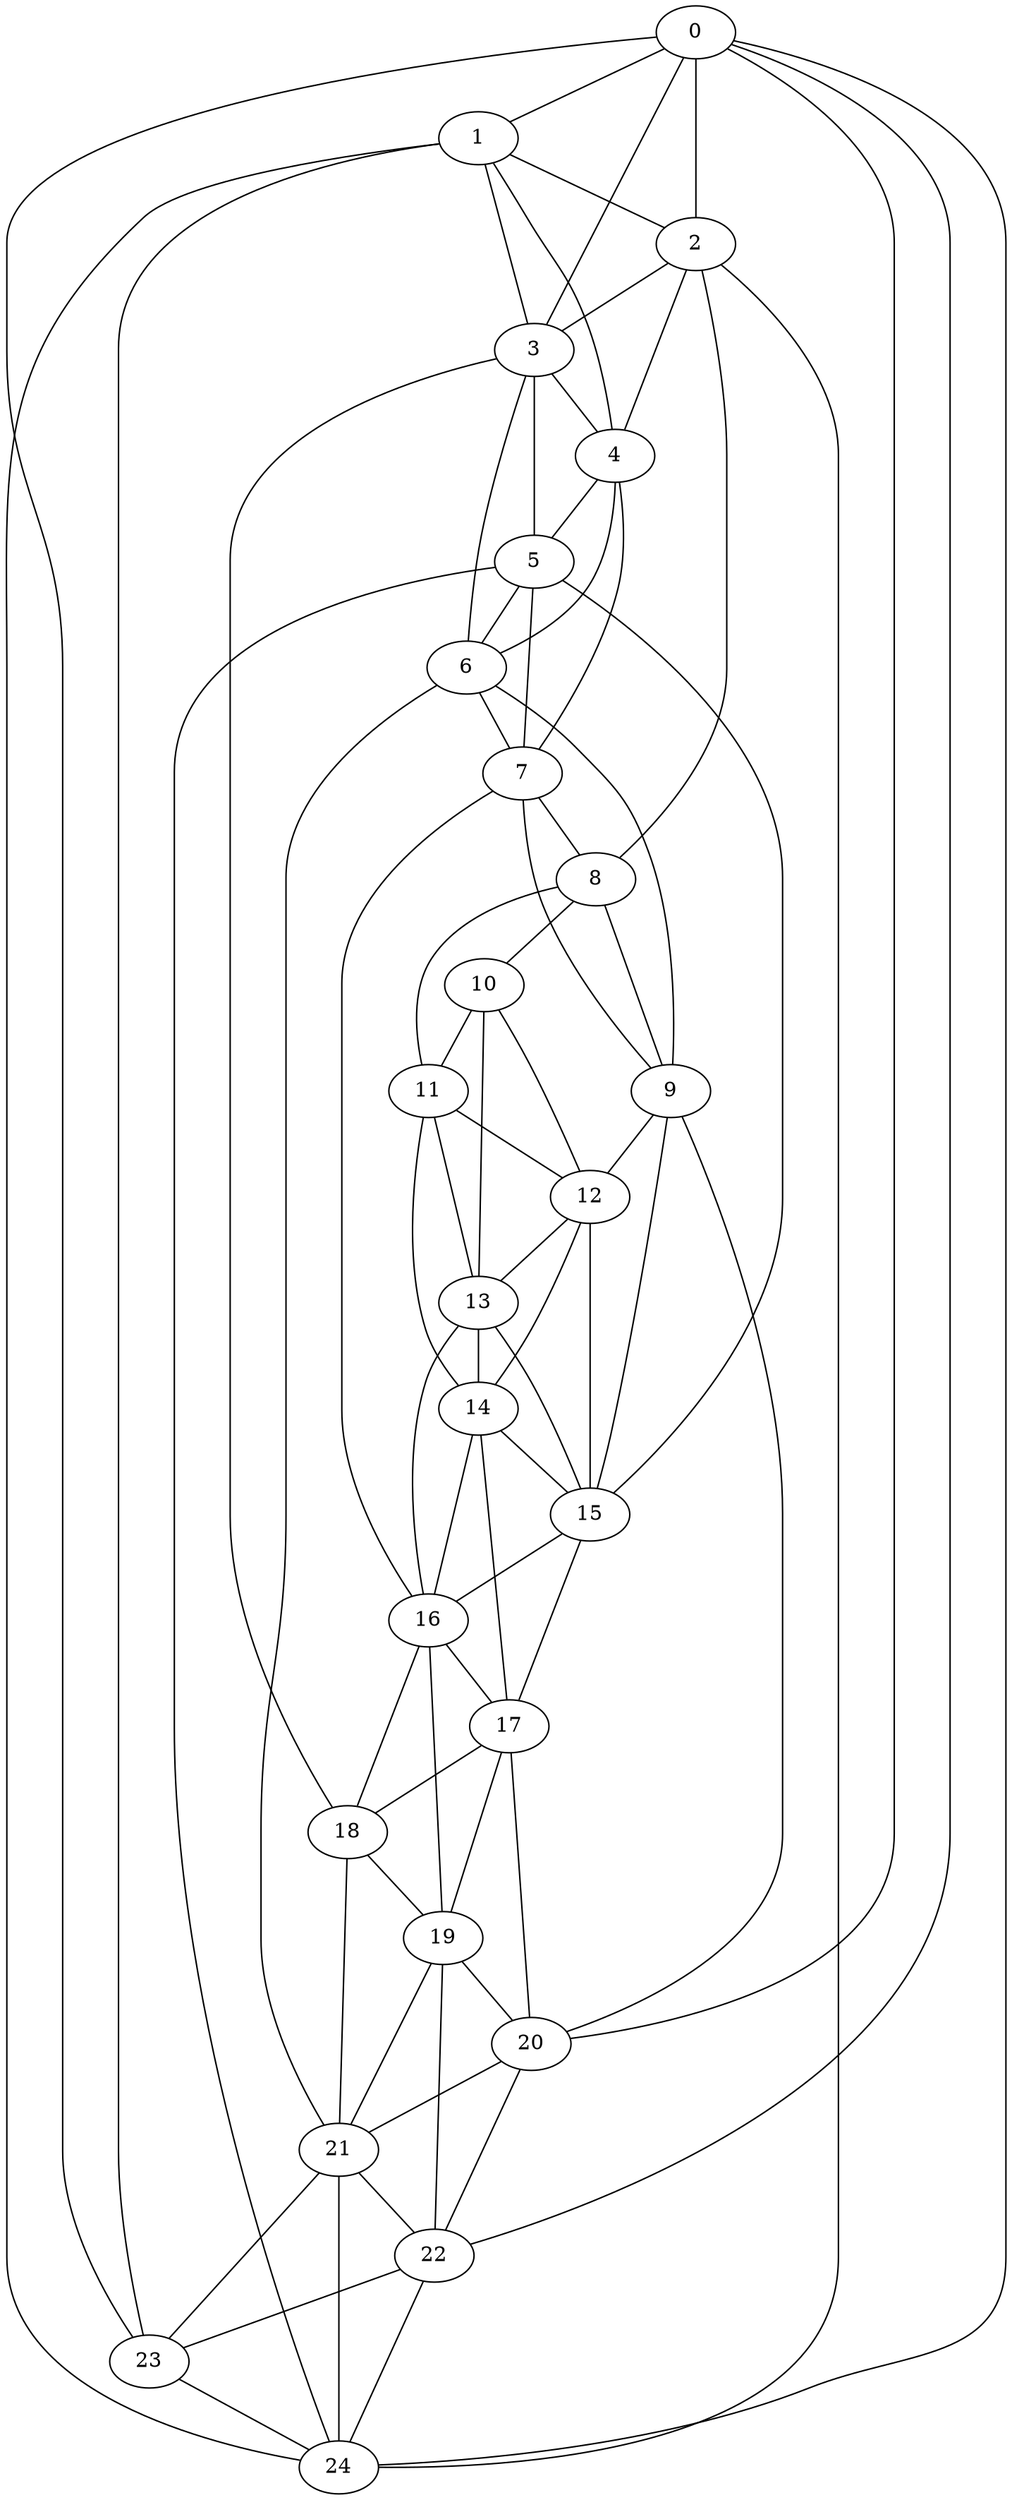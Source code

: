 strict graph "watts_strogatz_graph(25,6,0.1)" {
0;
1;
2;
3;
4;
5;
6;
7;
8;
9;
10;
11;
12;
13;
14;
15;
16;
17;
18;
19;
20;
21;
22;
23;
24;
0 -- 1  [is_available=True, prob="0.944784310883"];
0 -- 2  [is_available=True, prob="0.172355488932"];
0 -- 3  [is_available=True, prob="0.899147679683"];
0 -- 20  [is_available=True, prob="0.591907305396"];
0 -- 22  [is_available=True, prob="1.0"];
0 -- 23  [is_available=True, prob="1.0"];
0 -- 24  [is_available=True, prob="0.286641284642"];
1 -- 2  [is_available=True, prob="0.00423983147587"];
1 -- 3  [is_available=True, prob="0.581855529837"];
1 -- 4  [is_available=True, prob="0.399579676235"];
1 -- 23  [is_available=True, prob="1.0"];
1 -- 24  [is_available=True, prob="1.0"];
2 -- 3  [is_available=True, prob="1.0"];
2 -- 4  [is_available=True, prob="0.0995442084795"];
2 -- 8  [is_available=True, prob="0.309999106239"];
2 -- 24  [is_available=True, prob="0.671116323481"];
3 -- 4  [is_available=True, prob="1.0"];
3 -- 5  [is_available=True, prob="0.895826345202"];
3 -- 6  [is_available=True, prob="0.0896232982685"];
3 -- 18  [is_available=True, prob="0.377203494315"];
4 -- 5  [is_available=True, prob="0.559355392249"];
4 -- 6  [is_available=True, prob="0.808983644322"];
4 -- 7  [is_available=True, prob="0.974178017559"];
5 -- 6  [is_available=True, prob="0.987023239507"];
5 -- 7  [is_available=True, prob="1.0"];
5 -- 15  [is_available=True, prob="0.404663274077"];
5 -- 24  [is_available=True, prob="0.872651210932"];
6 -- 7  [is_available=True, prob="0.934844682612"];
6 -- 9  [is_available=True, prob="1.0"];
6 -- 21  [is_available=True, prob="1.0"];
7 -- 8  [is_available=True, prob="0.560916932172"];
7 -- 9  [is_available=True, prob="0.271629165028"];
7 -- 16  [is_available=True, prob="1.0"];
8 -- 9  [is_available=True, prob="0.690530727229"];
8 -- 10  [is_available=True, prob="0.278595465019"];
8 -- 11  [is_available=True, prob="1.0"];
9 -- 12  [is_available=True, prob="0.071772183761"];
9 -- 15  [is_available=True, prob="1.0"];
9 -- 20  [is_available=True, prob="0.499725613062"];
10 -- 11  [is_available=True, prob="0.0928936531426"];
10 -- 12  [is_available=True, prob="1.0"];
10 -- 13  [is_available=True, prob="0.234760073975"];
11 -- 12  [is_available=True, prob="0.42020938152"];
11 -- 13  [is_available=True, prob="0.246878567711"];
11 -- 14  [is_available=True, prob="0.975388421151"];
12 -- 13  [is_available=True, prob="0.0152912771825"];
12 -- 14  [is_available=True, prob="1.0"];
12 -- 15  [is_available=True, prob="0.327333144573"];
13 -- 14  [is_available=True, prob="0.388501339151"];
13 -- 15  [is_available=True, prob="0.969688099937"];
13 -- 16  [is_available=True, prob="0.975301767288"];
14 -- 15  [is_available=True, prob="0.49598706832"];
14 -- 16  [is_available=True, prob="1.0"];
14 -- 17  [is_available=True, prob="1.0"];
15 -- 16  [is_available=True, prob="1.0"];
15 -- 17  [is_available=True, prob="0.847487347684"];
16 -- 17  [is_available=True, prob="0.13116783487"];
16 -- 18  [is_available=True, prob="0.446601124059"];
16 -- 19  [is_available=True, prob="0.708647085737"];
17 -- 18  [is_available=True, prob="0.437001562385"];
17 -- 19  [is_available=True, prob="0.146462475036"];
17 -- 20  [is_available=True, prob="1.0"];
18 -- 19  [is_available=True, prob="0.65827226354"];
18 -- 21  [is_available=True, prob="0.501199568219"];
19 -- 20  [is_available=True, prob="0.403698183203"];
19 -- 21  [is_available=True, prob="0.466474746706"];
19 -- 22  [is_available=True, prob="0.666455856468"];
20 -- 21  [is_available=True, prob="0.138973884256"];
20 -- 22  [is_available=True, prob="1.0"];
21 -- 22  [is_available=True, prob="0.865370767494"];
21 -- 23  [is_available=True, prob="0.52482848517"];
21 -- 24  [is_available=True, prob="0.864517209204"];
22 -- 23  [is_available=True, prob="1.0"];
22 -- 24  [is_available=True, prob="0.812287590285"];
23 -- 24  [is_available=True, prob="0.449493617844"];
}
